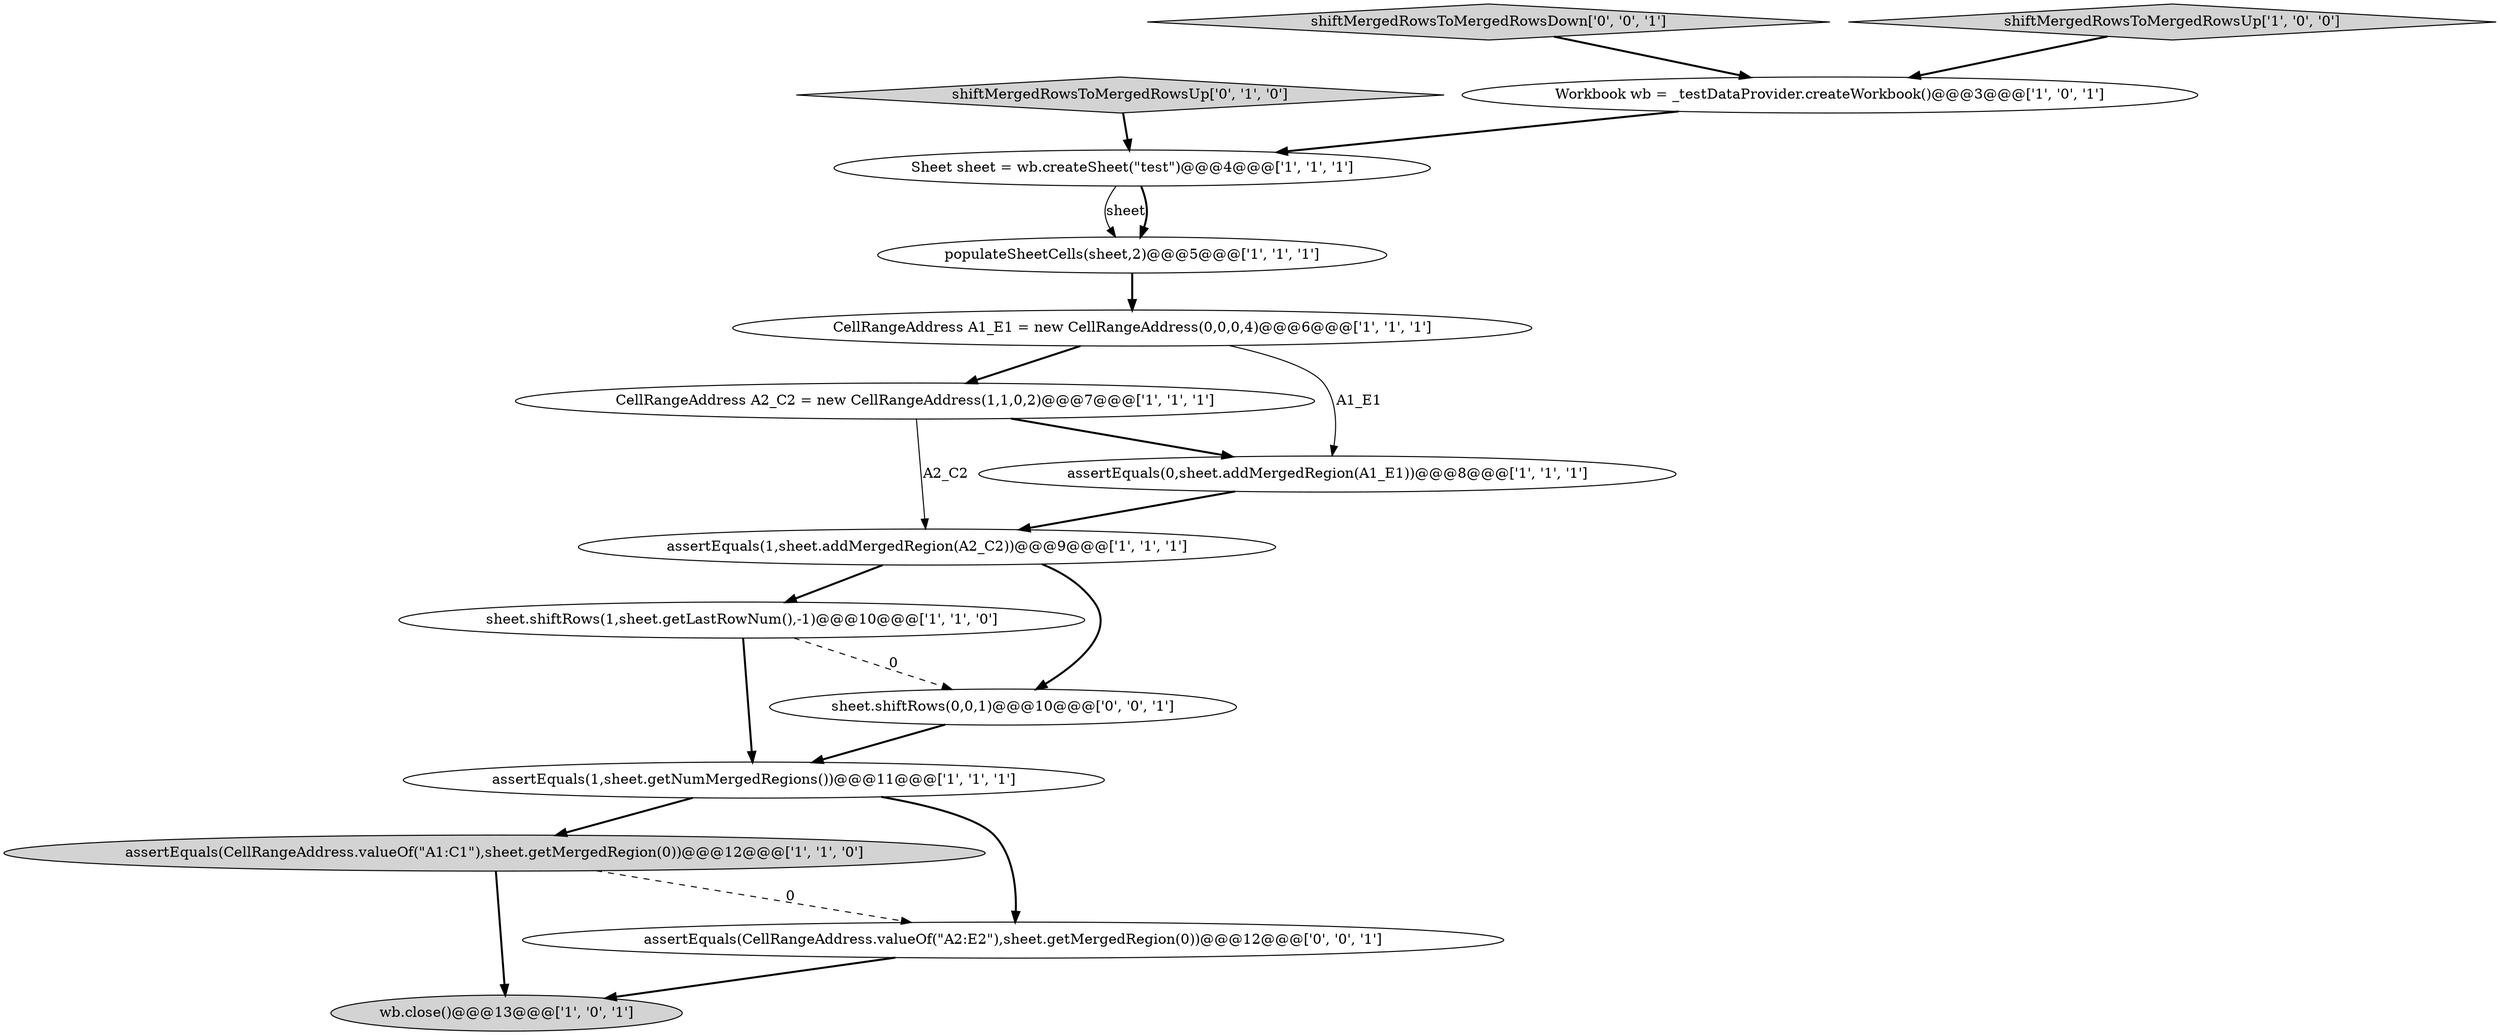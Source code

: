 digraph {
7 [style = filled, label = "assertEquals(CellRangeAddress.valueOf(\"A1:C1\"),sheet.getMergedRegion(0))@@@12@@@['1', '1', '0']", fillcolor = lightgray, shape = ellipse image = "AAA0AAABBB1BBB"];
11 [style = filled, label = "sheet.shiftRows(1,sheet.getLastRowNum(),-1)@@@10@@@['1', '1', '0']", fillcolor = white, shape = ellipse image = "AAA0AAABBB1BBB"];
12 [style = filled, label = "shiftMergedRowsToMergedRowsUp['0', '1', '0']", fillcolor = lightgray, shape = diamond image = "AAA0AAABBB2BBB"];
6 [style = filled, label = "CellRangeAddress A1_E1 = new CellRangeAddress(0,0,0,4)@@@6@@@['1', '1', '1']", fillcolor = white, shape = ellipse image = "AAA0AAABBB1BBB"];
15 [style = filled, label = "shiftMergedRowsToMergedRowsDown['0', '0', '1']", fillcolor = lightgray, shape = diamond image = "AAA0AAABBB3BBB"];
0 [style = filled, label = "assertEquals(1,sheet.getNumMergedRegions())@@@11@@@['1', '1', '1']", fillcolor = white, shape = ellipse image = "AAA0AAABBB1BBB"];
8 [style = filled, label = "shiftMergedRowsToMergedRowsUp['1', '0', '0']", fillcolor = lightgray, shape = diamond image = "AAA0AAABBB1BBB"];
10 [style = filled, label = "Sheet sheet = wb.createSheet(\"test\")@@@4@@@['1', '1', '1']", fillcolor = white, shape = ellipse image = "AAA0AAABBB1BBB"];
3 [style = filled, label = "Workbook wb = _testDataProvider.createWorkbook()@@@3@@@['1', '0', '1']", fillcolor = white, shape = ellipse image = "AAA0AAABBB1BBB"];
13 [style = filled, label = "sheet.shiftRows(0,0,1)@@@10@@@['0', '0', '1']", fillcolor = white, shape = ellipse image = "AAA0AAABBB3BBB"];
14 [style = filled, label = "assertEquals(CellRangeAddress.valueOf(\"A2:E2\"),sheet.getMergedRegion(0))@@@12@@@['0', '0', '1']", fillcolor = white, shape = ellipse image = "AAA0AAABBB3BBB"];
9 [style = filled, label = "populateSheetCells(sheet,2)@@@5@@@['1', '1', '1']", fillcolor = white, shape = ellipse image = "AAA0AAABBB1BBB"];
5 [style = filled, label = "assertEquals(1,sheet.addMergedRegion(A2_C2))@@@9@@@['1', '1', '1']", fillcolor = white, shape = ellipse image = "AAA0AAABBB1BBB"];
4 [style = filled, label = "CellRangeAddress A2_C2 = new CellRangeAddress(1,1,0,2)@@@7@@@['1', '1', '1']", fillcolor = white, shape = ellipse image = "AAA0AAABBB1BBB"];
2 [style = filled, label = "wb.close()@@@13@@@['1', '0', '1']", fillcolor = lightgray, shape = ellipse image = "AAA0AAABBB1BBB"];
1 [style = filled, label = "assertEquals(0,sheet.addMergedRegion(A1_E1))@@@8@@@['1', '1', '1']", fillcolor = white, shape = ellipse image = "AAA0AAABBB1BBB"];
1->5 [style = bold, label=""];
4->5 [style = solid, label="A2_C2"];
10->9 [style = solid, label="sheet"];
7->14 [style = dashed, label="0"];
8->3 [style = bold, label=""];
15->3 [style = bold, label=""];
9->6 [style = bold, label=""];
0->7 [style = bold, label=""];
3->10 [style = bold, label=""];
6->4 [style = bold, label=""];
0->14 [style = bold, label=""];
11->0 [style = bold, label=""];
12->10 [style = bold, label=""];
11->13 [style = dashed, label="0"];
7->2 [style = bold, label=""];
6->1 [style = solid, label="A1_E1"];
5->13 [style = bold, label=""];
4->1 [style = bold, label=""];
10->9 [style = bold, label=""];
5->11 [style = bold, label=""];
14->2 [style = bold, label=""];
13->0 [style = bold, label=""];
}
